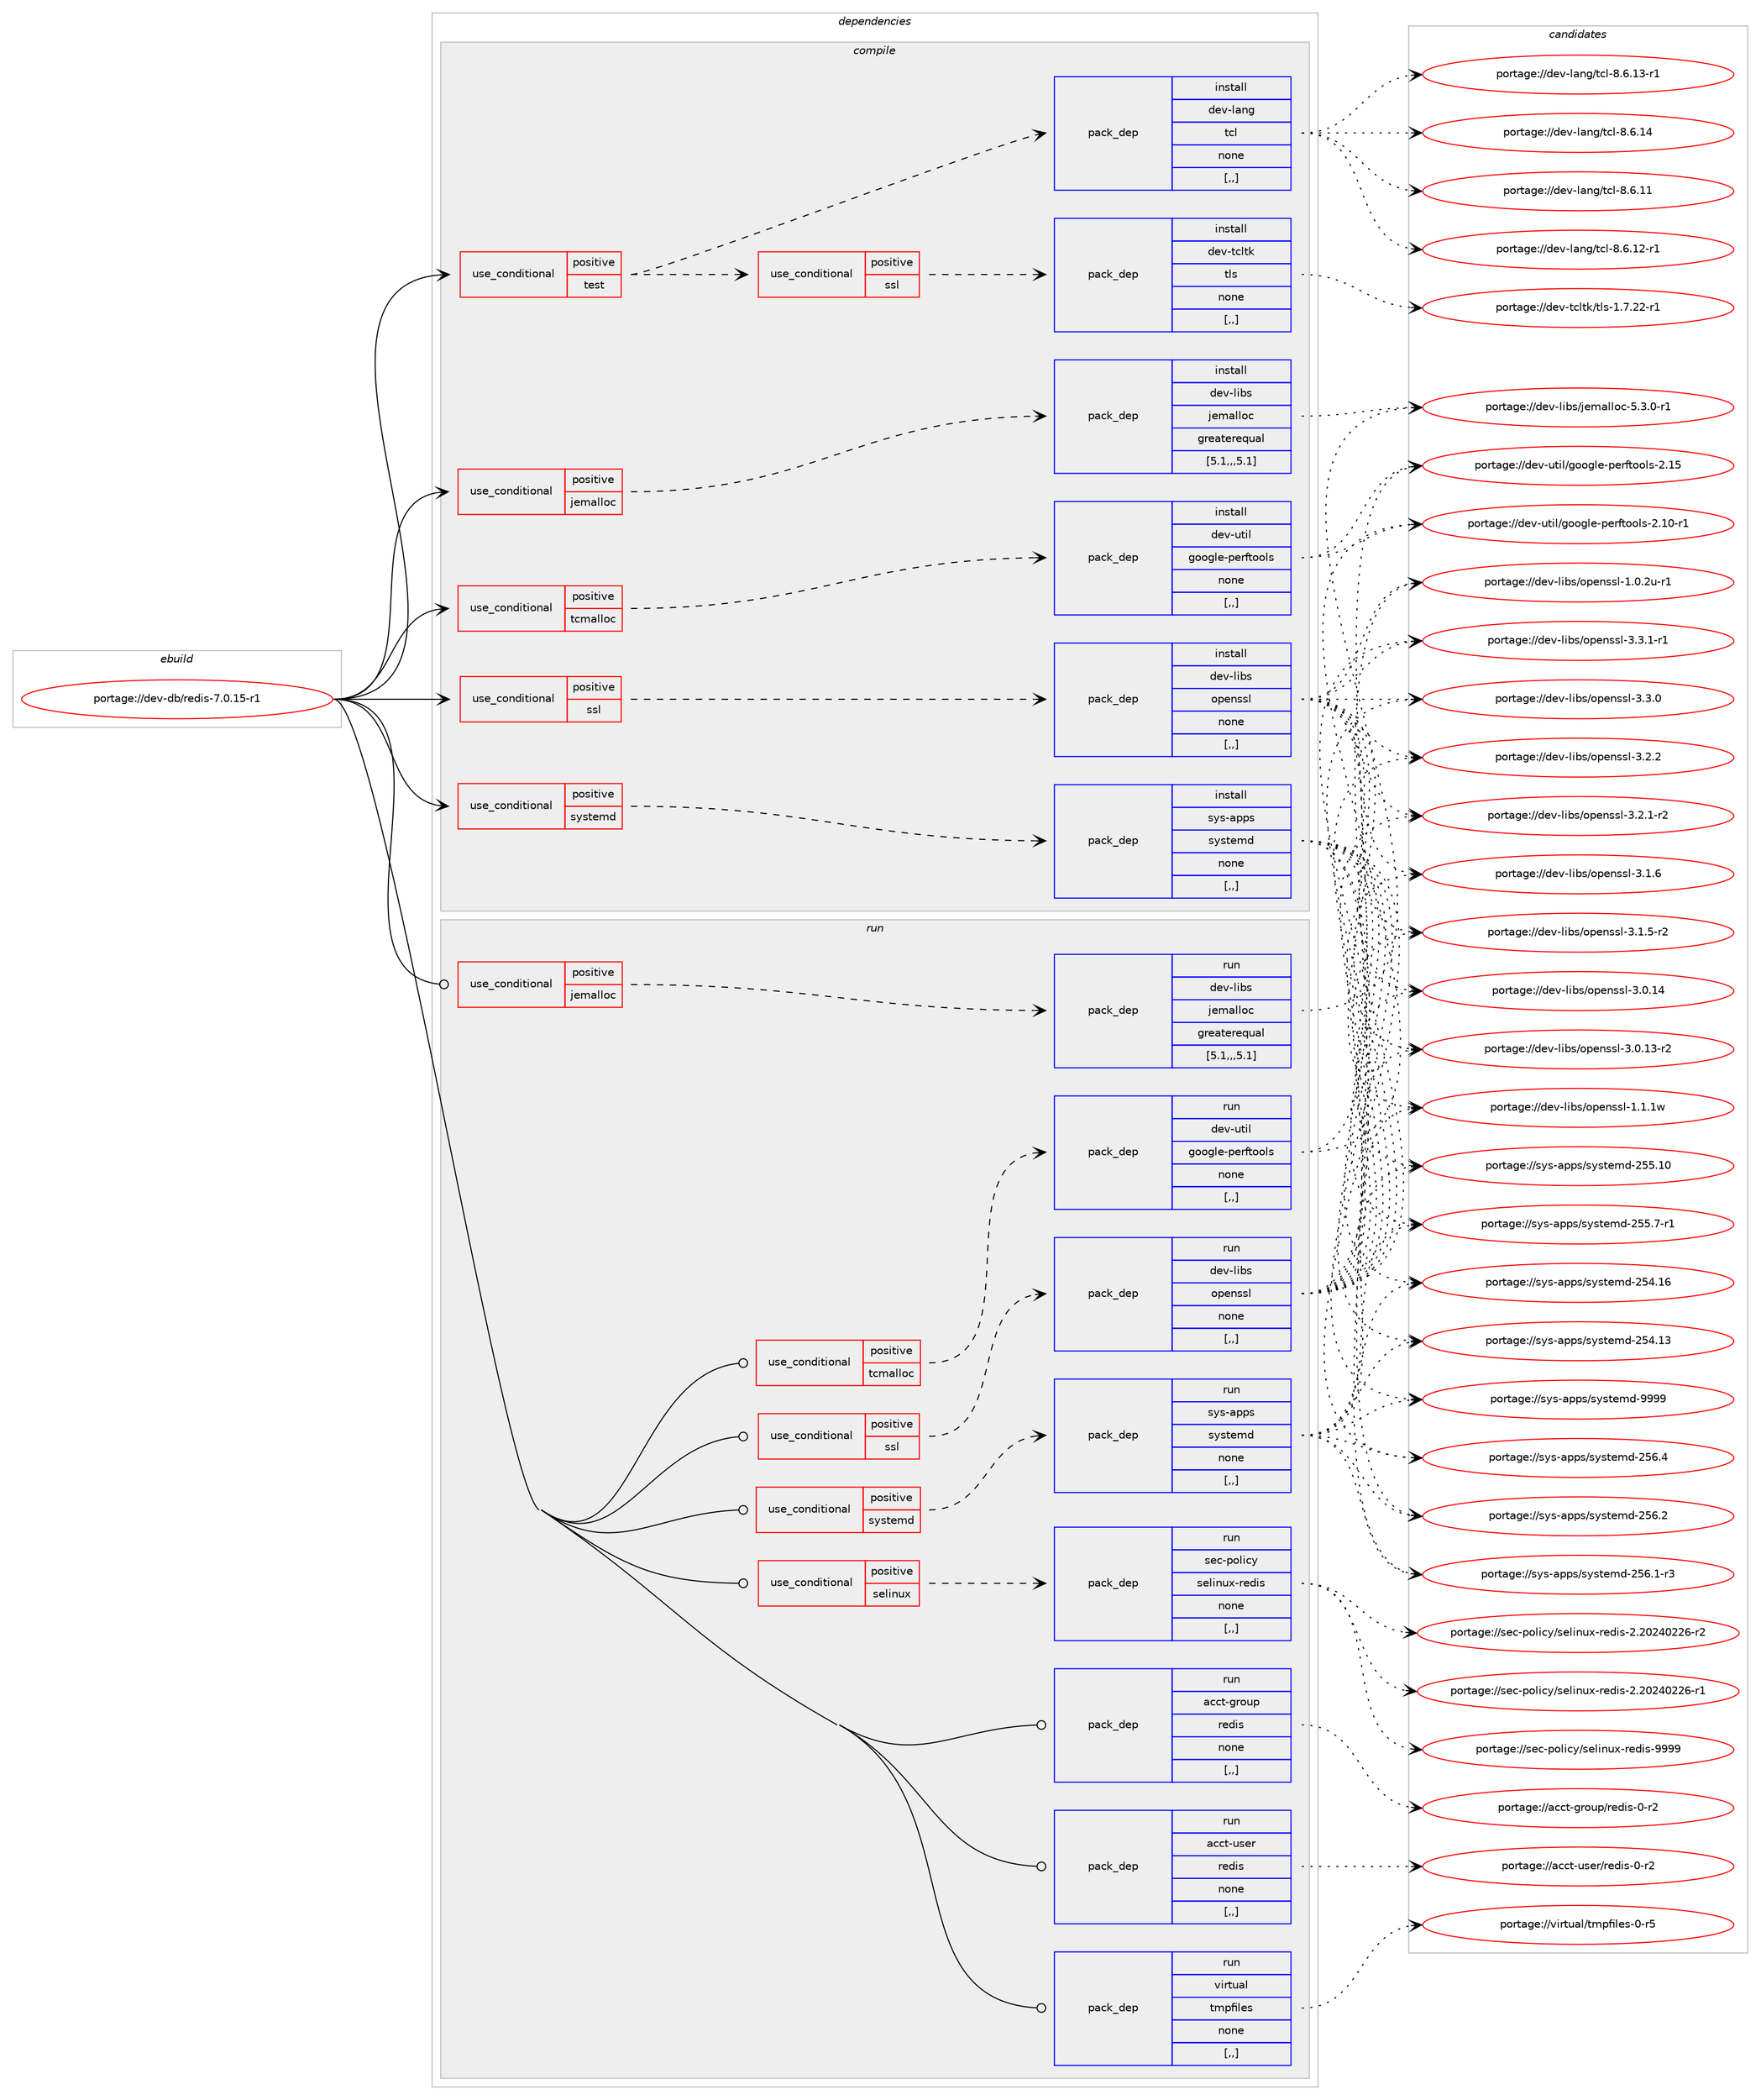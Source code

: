 digraph prolog {

# *************
# Graph options
# *************

newrank=true;
concentrate=true;
compound=true;
graph [rankdir=LR,fontname=Helvetica,fontsize=10,ranksep=1.5];#, ranksep=2.5, nodesep=0.2];
edge  [arrowhead=vee];
node  [fontname=Helvetica,fontsize=10];

# **********
# The ebuild
# **********

subgraph cluster_leftcol {
color=gray;
label=<<i>ebuild</i>>;
id [label="portage://dev-db/redis-7.0.15-r1", color=red, width=4, href="../dev-db/redis-7.0.15-r1.svg"];
}

# ****************
# The dependencies
# ****************

subgraph cluster_midcol {
color=gray;
label=<<i>dependencies</i>>;
subgraph cluster_compile {
fillcolor="#eeeeee";
style=filled;
label=<<i>compile</i>>;
subgraph cond18826 {
dependency71278 [label=<<TABLE BORDER="0" CELLBORDER="1" CELLSPACING="0" CELLPADDING="4"><TR><TD ROWSPAN="3" CELLPADDING="10">use_conditional</TD></TR><TR><TD>positive</TD></TR><TR><TD>jemalloc</TD></TR></TABLE>>, shape=none, color=red];
subgraph pack51502 {
dependency71279 [label=<<TABLE BORDER="0" CELLBORDER="1" CELLSPACING="0" CELLPADDING="4" WIDTH="220"><TR><TD ROWSPAN="6" CELLPADDING="30">pack_dep</TD></TR><TR><TD WIDTH="110">install</TD></TR><TR><TD>dev-libs</TD></TR><TR><TD>jemalloc</TD></TR><TR><TD>greaterequal</TD></TR><TR><TD>[5.1,,,5.1]</TD></TR></TABLE>>, shape=none, color=blue];
}
dependency71278:e -> dependency71279:w [weight=20,style="dashed",arrowhead="vee"];
}
id:e -> dependency71278:w [weight=20,style="solid",arrowhead="vee"];
subgraph cond18827 {
dependency71280 [label=<<TABLE BORDER="0" CELLBORDER="1" CELLSPACING="0" CELLPADDING="4"><TR><TD ROWSPAN="3" CELLPADDING="10">use_conditional</TD></TR><TR><TD>positive</TD></TR><TR><TD>ssl</TD></TR></TABLE>>, shape=none, color=red];
subgraph pack51503 {
dependency71281 [label=<<TABLE BORDER="0" CELLBORDER="1" CELLSPACING="0" CELLPADDING="4" WIDTH="220"><TR><TD ROWSPAN="6" CELLPADDING="30">pack_dep</TD></TR><TR><TD WIDTH="110">install</TD></TR><TR><TD>dev-libs</TD></TR><TR><TD>openssl</TD></TR><TR><TD>none</TD></TR><TR><TD>[,,]</TD></TR></TABLE>>, shape=none, color=blue];
}
dependency71280:e -> dependency71281:w [weight=20,style="dashed",arrowhead="vee"];
}
id:e -> dependency71280:w [weight=20,style="solid",arrowhead="vee"];
subgraph cond18828 {
dependency71282 [label=<<TABLE BORDER="0" CELLBORDER="1" CELLSPACING="0" CELLPADDING="4"><TR><TD ROWSPAN="3" CELLPADDING="10">use_conditional</TD></TR><TR><TD>positive</TD></TR><TR><TD>systemd</TD></TR></TABLE>>, shape=none, color=red];
subgraph pack51504 {
dependency71283 [label=<<TABLE BORDER="0" CELLBORDER="1" CELLSPACING="0" CELLPADDING="4" WIDTH="220"><TR><TD ROWSPAN="6" CELLPADDING="30">pack_dep</TD></TR><TR><TD WIDTH="110">install</TD></TR><TR><TD>sys-apps</TD></TR><TR><TD>systemd</TD></TR><TR><TD>none</TD></TR><TR><TD>[,,]</TD></TR></TABLE>>, shape=none, color=blue];
}
dependency71282:e -> dependency71283:w [weight=20,style="dashed",arrowhead="vee"];
}
id:e -> dependency71282:w [weight=20,style="solid",arrowhead="vee"];
subgraph cond18829 {
dependency71284 [label=<<TABLE BORDER="0" CELLBORDER="1" CELLSPACING="0" CELLPADDING="4"><TR><TD ROWSPAN="3" CELLPADDING="10">use_conditional</TD></TR><TR><TD>positive</TD></TR><TR><TD>tcmalloc</TD></TR></TABLE>>, shape=none, color=red];
subgraph pack51505 {
dependency71285 [label=<<TABLE BORDER="0" CELLBORDER="1" CELLSPACING="0" CELLPADDING="4" WIDTH="220"><TR><TD ROWSPAN="6" CELLPADDING="30">pack_dep</TD></TR><TR><TD WIDTH="110">install</TD></TR><TR><TD>dev-util</TD></TR><TR><TD>google-perftools</TD></TR><TR><TD>none</TD></TR><TR><TD>[,,]</TD></TR></TABLE>>, shape=none, color=blue];
}
dependency71284:e -> dependency71285:w [weight=20,style="dashed",arrowhead="vee"];
}
id:e -> dependency71284:w [weight=20,style="solid",arrowhead="vee"];
subgraph cond18830 {
dependency71286 [label=<<TABLE BORDER="0" CELLBORDER="1" CELLSPACING="0" CELLPADDING="4"><TR><TD ROWSPAN="3" CELLPADDING="10">use_conditional</TD></TR><TR><TD>positive</TD></TR><TR><TD>test</TD></TR></TABLE>>, shape=none, color=red];
subgraph pack51506 {
dependency71287 [label=<<TABLE BORDER="0" CELLBORDER="1" CELLSPACING="0" CELLPADDING="4" WIDTH="220"><TR><TD ROWSPAN="6" CELLPADDING="30">pack_dep</TD></TR><TR><TD WIDTH="110">install</TD></TR><TR><TD>dev-lang</TD></TR><TR><TD>tcl</TD></TR><TR><TD>none</TD></TR><TR><TD>[,,]</TD></TR></TABLE>>, shape=none, color=blue];
}
dependency71286:e -> dependency71287:w [weight=20,style="dashed",arrowhead="vee"];
subgraph cond18831 {
dependency71288 [label=<<TABLE BORDER="0" CELLBORDER="1" CELLSPACING="0" CELLPADDING="4"><TR><TD ROWSPAN="3" CELLPADDING="10">use_conditional</TD></TR><TR><TD>positive</TD></TR><TR><TD>ssl</TD></TR></TABLE>>, shape=none, color=red];
subgraph pack51507 {
dependency71289 [label=<<TABLE BORDER="0" CELLBORDER="1" CELLSPACING="0" CELLPADDING="4" WIDTH="220"><TR><TD ROWSPAN="6" CELLPADDING="30">pack_dep</TD></TR><TR><TD WIDTH="110">install</TD></TR><TR><TD>dev-tcltk</TD></TR><TR><TD>tls</TD></TR><TR><TD>none</TD></TR><TR><TD>[,,]</TD></TR></TABLE>>, shape=none, color=blue];
}
dependency71288:e -> dependency71289:w [weight=20,style="dashed",arrowhead="vee"];
}
dependency71286:e -> dependency71288:w [weight=20,style="dashed",arrowhead="vee"];
}
id:e -> dependency71286:w [weight=20,style="solid",arrowhead="vee"];
}
subgraph cluster_compileandrun {
fillcolor="#eeeeee";
style=filled;
label=<<i>compile and run</i>>;
}
subgraph cluster_run {
fillcolor="#eeeeee";
style=filled;
label=<<i>run</i>>;
subgraph cond18832 {
dependency71290 [label=<<TABLE BORDER="0" CELLBORDER="1" CELLSPACING="0" CELLPADDING="4"><TR><TD ROWSPAN="3" CELLPADDING="10">use_conditional</TD></TR><TR><TD>positive</TD></TR><TR><TD>jemalloc</TD></TR></TABLE>>, shape=none, color=red];
subgraph pack51508 {
dependency71291 [label=<<TABLE BORDER="0" CELLBORDER="1" CELLSPACING="0" CELLPADDING="4" WIDTH="220"><TR><TD ROWSPAN="6" CELLPADDING="30">pack_dep</TD></TR><TR><TD WIDTH="110">run</TD></TR><TR><TD>dev-libs</TD></TR><TR><TD>jemalloc</TD></TR><TR><TD>greaterequal</TD></TR><TR><TD>[5.1,,,5.1]</TD></TR></TABLE>>, shape=none, color=blue];
}
dependency71290:e -> dependency71291:w [weight=20,style="dashed",arrowhead="vee"];
}
id:e -> dependency71290:w [weight=20,style="solid",arrowhead="odot"];
subgraph cond18833 {
dependency71292 [label=<<TABLE BORDER="0" CELLBORDER="1" CELLSPACING="0" CELLPADDING="4"><TR><TD ROWSPAN="3" CELLPADDING="10">use_conditional</TD></TR><TR><TD>positive</TD></TR><TR><TD>selinux</TD></TR></TABLE>>, shape=none, color=red];
subgraph pack51509 {
dependency71293 [label=<<TABLE BORDER="0" CELLBORDER="1" CELLSPACING="0" CELLPADDING="4" WIDTH="220"><TR><TD ROWSPAN="6" CELLPADDING="30">pack_dep</TD></TR><TR><TD WIDTH="110">run</TD></TR><TR><TD>sec-policy</TD></TR><TR><TD>selinux-redis</TD></TR><TR><TD>none</TD></TR><TR><TD>[,,]</TD></TR></TABLE>>, shape=none, color=blue];
}
dependency71292:e -> dependency71293:w [weight=20,style="dashed",arrowhead="vee"];
}
id:e -> dependency71292:w [weight=20,style="solid",arrowhead="odot"];
subgraph cond18834 {
dependency71294 [label=<<TABLE BORDER="0" CELLBORDER="1" CELLSPACING="0" CELLPADDING="4"><TR><TD ROWSPAN="3" CELLPADDING="10">use_conditional</TD></TR><TR><TD>positive</TD></TR><TR><TD>ssl</TD></TR></TABLE>>, shape=none, color=red];
subgraph pack51510 {
dependency71295 [label=<<TABLE BORDER="0" CELLBORDER="1" CELLSPACING="0" CELLPADDING="4" WIDTH="220"><TR><TD ROWSPAN="6" CELLPADDING="30">pack_dep</TD></TR><TR><TD WIDTH="110">run</TD></TR><TR><TD>dev-libs</TD></TR><TR><TD>openssl</TD></TR><TR><TD>none</TD></TR><TR><TD>[,,]</TD></TR></TABLE>>, shape=none, color=blue];
}
dependency71294:e -> dependency71295:w [weight=20,style="dashed",arrowhead="vee"];
}
id:e -> dependency71294:w [weight=20,style="solid",arrowhead="odot"];
subgraph cond18835 {
dependency71296 [label=<<TABLE BORDER="0" CELLBORDER="1" CELLSPACING="0" CELLPADDING="4"><TR><TD ROWSPAN="3" CELLPADDING="10">use_conditional</TD></TR><TR><TD>positive</TD></TR><TR><TD>systemd</TD></TR></TABLE>>, shape=none, color=red];
subgraph pack51511 {
dependency71297 [label=<<TABLE BORDER="0" CELLBORDER="1" CELLSPACING="0" CELLPADDING="4" WIDTH="220"><TR><TD ROWSPAN="6" CELLPADDING="30">pack_dep</TD></TR><TR><TD WIDTH="110">run</TD></TR><TR><TD>sys-apps</TD></TR><TR><TD>systemd</TD></TR><TR><TD>none</TD></TR><TR><TD>[,,]</TD></TR></TABLE>>, shape=none, color=blue];
}
dependency71296:e -> dependency71297:w [weight=20,style="dashed",arrowhead="vee"];
}
id:e -> dependency71296:w [weight=20,style="solid",arrowhead="odot"];
subgraph cond18836 {
dependency71298 [label=<<TABLE BORDER="0" CELLBORDER="1" CELLSPACING="0" CELLPADDING="4"><TR><TD ROWSPAN="3" CELLPADDING="10">use_conditional</TD></TR><TR><TD>positive</TD></TR><TR><TD>tcmalloc</TD></TR></TABLE>>, shape=none, color=red];
subgraph pack51512 {
dependency71299 [label=<<TABLE BORDER="0" CELLBORDER="1" CELLSPACING="0" CELLPADDING="4" WIDTH="220"><TR><TD ROWSPAN="6" CELLPADDING="30">pack_dep</TD></TR><TR><TD WIDTH="110">run</TD></TR><TR><TD>dev-util</TD></TR><TR><TD>google-perftools</TD></TR><TR><TD>none</TD></TR><TR><TD>[,,]</TD></TR></TABLE>>, shape=none, color=blue];
}
dependency71298:e -> dependency71299:w [weight=20,style="dashed",arrowhead="vee"];
}
id:e -> dependency71298:w [weight=20,style="solid",arrowhead="odot"];
subgraph pack51513 {
dependency71300 [label=<<TABLE BORDER="0" CELLBORDER="1" CELLSPACING="0" CELLPADDING="4" WIDTH="220"><TR><TD ROWSPAN="6" CELLPADDING="30">pack_dep</TD></TR><TR><TD WIDTH="110">run</TD></TR><TR><TD>acct-group</TD></TR><TR><TD>redis</TD></TR><TR><TD>none</TD></TR><TR><TD>[,,]</TD></TR></TABLE>>, shape=none, color=blue];
}
id:e -> dependency71300:w [weight=20,style="solid",arrowhead="odot"];
subgraph pack51514 {
dependency71301 [label=<<TABLE BORDER="0" CELLBORDER="1" CELLSPACING="0" CELLPADDING="4" WIDTH="220"><TR><TD ROWSPAN="6" CELLPADDING="30">pack_dep</TD></TR><TR><TD WIDTH="110">run</TD></TR><TR><TD>acct-user</TD></TR><TR><TD>redis</TD></TR><TR><TD>none</TD></TR><TR><TD>[,,]</TD></TR></TABLE>>, shape=none, color=blue];
}
id:e -> dependency71301:w [weight=20,style="solid",arrowhead="odot"];
subgraph pack51515 {
dependency71302 [label=<<TABLE BORDER="0" CELLBORDER="1" CELLSPACING="0" CELLPADDING="4" WIDTH="220"><TR><TD ROWSPAN="6" CELLPADDING="30">pack_dep</TD></TR><TR><TD WIDTH="110">run</TD></TR><TR><TD>virtual</TD></TR><TR><TD>tmpfiles</TD></TR><TR><TD>none</TD></TR><TR><TD>[,,]</TD></TR></TABLE>>, shape=none, color=blue];
}
id:e -> dependency71302:w [weight=20,style="solid",arrowhead="odot"];
}
}

# **************
# The candidates
# **************

subgraph cluster_choices {
rank=same;
color=gray;
label=<<i>candidates</i>>;

subgraph choice51502 {
color=black;
nodesep=1;
choice10010111845108105981154710610110997108108111994553465146484511449 [label="portage://dev-libs/jemalloc-5.3.0-r1", color=red, width=4,href="../dev-libs/jemalloc-5.3.0-r1.svg"];
dependency71279:e -> choice10010111845108105981154710610110997108108111994553465146484511449:w [style=dotted,weight="100"];
}
subgraph choice51503 {
color=black;
nodesep=1;
choice1001011184510810598115471111121011101151151084551465146494511449 [label="portage://dev-libs/openssl-3.3.1-r1", color=red, width=4,href="../dev-libs/openssl-3.3.1-r1.svg"];
choice100101118451081059811547111112101110115115108455146514648 [label="portage://dev-libs/openssl-3.3.0", color=red, width=4,href="../dev-libs/openssl-3.3.0.svg"];
choice100101118451081059811547111112101110115115108455146504650 [label="portage://dev-libs/openssl-3.2.2", color=red, width=4,href="../dev-libs/openssl-3.2.2.svg"];
choice1001011184510810598115471111121011101151151084551465046494511450 [label="portage://dev-libs/openssl-3.2.1-r2", color=red, width=4,href="../dev-libs/openssl-3.2.1-r2.svg"];
choice100101118451081059811547111112101110115115108455146494654 [label="portage://dev-libs/openssl-3.1.6", color=red, width=4,href="../dev-libs/openssl-3.1.6.svg"];
choice1001011184510810598115471111121011101151151084551464946534511450 [label="portage://dev-libs/openssl-3.1.5-r2", color=red, width=4,href="../dev-libs/openssl-3.1.5-r2.svg"];
choice10010111845108105981154711111210111011511510845514648464952 [label="portage://dev-libs/openssl-3.0.14", color=red, width=4,href="../dev-libs/openssl-3.0.14.svg"];
choice100101118451081059811547111112101110115115108455146484649514511450 [label="portage://dev-libs/openssl-3.0.13-r2", color=red, width=4,href="../dev-libs/openssl-3.0.13-r2.svg"];
choice100101118451081059811547111112101110115115108454946494649119 [label="portage://dev-libs/openssl-1.1.1w", color=red, width=4,href="../dev-libs/openssl-1.1.1w.svg"];
choice1001011184510810598115471111121011101151151084549464846501174511449 [label="portage://dev-libs/openssl-1.0.2u-r1", color=red, width=4,href="../dev-libs/openssl-1.0.2u-r1.svg"];
dependency71281:e -> choice1001011184510810598115471111121011101151151084551465146494511449:w [style=dotted,weight="100"];
dependency71281:e -> choice100101118451081059811547111112101110115115108455146514648:w [style=dotted,weight="100"];
dependency71281:e -> choice100101118451081059811547111112101110115115108455146504650:w [style=dotted,weight="100"];
dependency71281:e -> choice1001011184510810598115471111121011101151151084551465046494511450:w [style=dotted,weight="100"];
dependency71281:e -> choice100101118451081059811547111112101110115115108455146494654:w [style=dotted,weight="100"];
dependency71281:e -> choice1001011184510810598115471111121011101151151084551464946534511450:w [style=dotted,weight="100"];
dependency71281:e -> choice10010111845108105981154711111210111011511510845514648464952:w [style=dotted,weight="100"];
dependency71281:e -> choice100101118451081059811547111112101110115115108455146484649514511450:w [style=dotted,weight="100"];
dependency71281:e -> choice100101118451081059811547111112101110115115108454946494649119:w [style=dotted,weight="100"];
dependency71281:e -> choice1001011184510810598115471111121011101151151084549464846501174511449:w [style=dotted,weight="100"];
}
subgraph choice51504 {
color=black;
nodesep=1;
choice1151211154597112112115471151211151161011091004557575757 [label="portage://sys-apps/systemd-9999", color=red, width=4,href="../sys-apps/systemd-9999.svg"];
choice115121115459711211211547115121115116101109100455053544652 [label="portage://sys-apps/systemd-256.4", color=red, width=4,href="../sys-apps/systemd-256.4.svg"];
choice115121115459711211211547115121115116101109100455053544650 [label="portage://sys-apps/systemd-256.2", color=red, width=4,href="../sys-apps/systemd-256.2.svg"];
choice1151211154597112112115471151211151161011091004550535446494511451 [label="portage://sys-apps/systemd-256.1-r3", color=red, width=4,href="../sys-apps/systemd-256.1-r3.svg"];
choice11512111545971121121154711512111511610110910045505353464948 [label="portage://sys-apps/systemd-255.10", color=red, width=4,href="../sys-apps/systemd-255.10.svg"];
choice1151211154597112112115471151211151161011091004550535346554511449 [label="portage://sys-apps/systemd-255.7-r1", color=red, width=4,href="../sys-apps/systemd-255.7-r1.svg"];
choice11512111545971121121154711512111511610110910045505352464954 [label="portage://sys-apps/systemd-254.16", color=red, width=4,href="../sys-apps/systemd-254.16.svg"];
choice11512111545971121121154711512111511610110910045505352464951 [label="portage://sys-apps/systemd-254.13", color=red, width=4,href="../sys-apps/systemd-254.13.svg"];
dependency71283:e -> choice1151211154597112112115471151211151161011091004557575757:w [style=dotted,weight="100"];
dependency71283:e -> choice115121115459711211211547115121115116101109100455053544652:w [style=dotted,weight="100"];
dependency71283:e -> choice115121115459711211211547115121115116101109100455053544650:w [style=dotted,weight="100"];
dependency71283:e -> choice1151211154597112112115471151211151161011091004550535446494511451:w [style=dotted,weight="100"];
dependency71283:e -> choice11512111545971121121154711512111511610110910045505353464948:w [style=dotted,weight="100"];
dependency71283:e -> choice1151211154597112112115471151211151161011091004550535346554511449:w [style=dotted,weight="100"];
dependency71283:e -> choice11512111545971121121154711512111511610110910045505352464954:w [style=dotted,weight="100"];
dependency71283:e -> choice11512111545971121121154711512111511610110910045505352464951:w [style=dotted,weight="100"];
}
subgraph choice51505 {
color=black;
nodesep=1;
choice1001011184511711610510847103111111103108101451121011141021161111111081154550464953 [label="portage://dev-util/google-perftools-2.15", color=red, width=4,href="../dev-util/google-perftools-2.15.svg"];
choice10010111845117116105108471031111111031081014511210111410211611111110811545504649484511449 [label="portage://dev-util/google-perftools-2.10-r1", color=red, width=4,href="../dev-util/google-perftools-2.10-r1.svg"];
dependency71285:e -> choice1001011184511711610510847103111111103108101451121011141021161111111081154550464953:w [style=dotted,weight="100"];
dependency71285:e -> choice10010111845117116105108471031111111031081014511210111410211611111110811545504649484511449:w [style=dotted,weight="100"];
}
subgraph choice51506 {
color=black;
nodesep=1;
choice1001011184510897110103471169910845564654464952 [label="portage://dev-lang/tcl-8.6.14", color=red, width=4,href="../dev-lang/tcl-8.6.14.svg"];
choice10010111845108971101034711699108455646544649514511449 [label="portage://dev-lang/tcl-8.6.13-r1", color=red, width=4,href="../dev-lang/tcl-8.6.13-r1.svg"];
choice10010111845108971101034711699108455646544649504511449 [label="portage://dev-lang/tcl-8.6.12-r1", color=red, width=4,href="../dev-lang/tcl-8.6.12-r1.svg"];
choice1001011184510897110103471169910845564654464949 [label="portage://dev-lang/tcl-8.6.11", color=red, width=4,href="../dev-lang/tcl-8.6.11.svg"];
dependency71287:e -> choice1001011184510897110103471169910845564654464952:w [style=dotted,weight="100"];
dependency71287:e -> choice10010111845108971101034711699108455646544649514511449:w [style=dotted,weight="100"];
dependency71287:e -> choice10010111845108971101034711699108455646544649504511449:w [style=dotted,weight="100"];
dependency71287:e -> choice1001011184510897110103471169910845564654464949:w [style=dotted,weight="100"];
}
subgraph choice51507 {
color=black;
nodesep=1;
choice100101118451169910811610747116108115454946554650504511449 [label="portage://dev-tcltk/tls-1.7.22-r1", color=red, width=4,href="../dev-tcltk/tls-1.7.22-r1.svg"];
dependency71289:e -> choice100101118451169910811610747116108115454946554650504511449:w [style=dotted,weight="100"];
}
subgraph choice51508 {
color=black;
nodesep=1;
choice10010111845108105981154710610110997108108111994553465146484511449 [label="portage://dev-libs/jemalloc-5.3.0-r1", color=red, width=4,href="../dev-libs/jemalloc-5.3.0-r1.svg"];
dependency71291:e -> choice10010111845108105981154710610110997108108111994553465146484511449:w [style=dotted,weight="100"];
}
subgraph choice51509 {
color=black;
nodesep=1;
choice11510199451121111081059912147115101108105110117120451141011001051154557575757 [label="portage://sec-policy/selinux-redis-9999", color=red, width=4,href="../sec-policy/selinux-redis-9999.svg"];
choice115101994511211110810599121471151011081051101171204511410110010511545504650485052485050544511450 [label="portage://sec-policy/selinux-redis-2.20240226-r2", color=red, width=4,href="../sec-policy/selinux-redis-2.20240226-r2.svg"];
choice115101994511211110810599121471151011081051101171204511410110010511545504650485052485050544511449 [label="portage://sec-policy/selinux-redis-2.20240226-r1", color=red, width=4,href="../sec-policy/selinux-redis-2.20240226-r1.svg"];
dependency71293:e -> choice11510199451121111081059912147115101108105110117120451141011001051154557575757:w [style=dotted,weight="100"];
dependency71293:e -> choice115101994511211110810599121471151011081051101171204511410110010511545504650485052485050544511450:w [style=dotted,weight="100"];
dependency71293:e -> choice115101994511211110810599121471151011081051101171204511410110010511545504650485052485050544511449:w [style=dotted,weight="100"];
}
subgraph choice51510 {
color=black;
nodesep=1;
choice1001011184510810598115471111121011101151151084551465146494511449 [label="portage://dev-libs/openssl-3.3.1-r1", color=red, width=4,href="../dev-libs/openssl-3.3.1-r1.svg"];
choice100101118451081059811547111112101110115115108455146514648 [label="portage://dev-libs/openssl-3.3.0", color=red, width=4,href="../dev-libs/openssl-3.3.0.svg"];
choice100101118451081059811547111112101110115115108455146504650 [label="portage://dev-libs/openssl-3.2.2", color=red, width=4,href="../dev-libs/openssl-3.2.2.svg"];
choice1001011184510810598115471111121011101151151084551465046494511450 [label="portage://dev-libs/openssl-3.2.1-r2", color=red, width=4,href="../dev-libs/openssl-3.2.1-r2.svg"];
choice100101118451081059811547111112101110115115108455146494654 [label="portage://dev-libs/openssl-3.1.6", color=red, width=4,href="../dev-libs/openssl-3.1.6.svg"];
choice1001011184510810598115471111121011101151151084551464946534511450 [label="portage://dev-libs/openssl-3.1.5-r2", color=red, width=4,href="../dev-libs/openssl-3.1.5-r2.svg"];
choice10010111845108105981154711111210111011511510845514648464952 [label="portage://dev-libs/openssl-3.0.14", color=red, width=4,href="../dev-libs/openssl-3.0.14.svg"];
choice100101118451081059811547111112101110115115108455146484649514511450 [label="portage://dev-libs/openssl-3.0.13-r2", color=red, width=4,href="../dev-libs/openssl-3.0.13-r2.svg"];
choice100101118451081059811547111112101110115115108454946494649119 [label="portage://dev-libs/openssl-1.1.1w", color=red, width=4,href="../dev-libs/openssl-1.1.1w.svg"];
choice1001011184510810598115471111121011101151151084549464846501174511449 [label="portage://dev-libs/openssl-1.0.2u-r1", color=red, width=4,href="../dev-libs/openssl-1.0.2u-r1.svg"];
dependency71295:e -> choice1001011184510810598115471111121011101151151084551465146494511449:w [style=dotted,weight="100"];
dependency71295:e -> choice100101118451081059811547111112101110115115108455146514648:w [style=dotted,weight="100"];
dependency71295:e -> choice100101118451081059811547111112101110115115108455146504650:w [style=dotted,weight="100"];
dependency71295:e -> choice1001011184510810598115471111121011101151151084551465046494511450:w [style=dotted,weight="100"];
dependency71295:e -> choice100101118451081059811547111112101110115115108455146494654:w [style=dotted,weight="100"];
dependency71295:e -> choice1001011184510810598115471111121011101151151084551464946534511450:w [style=dotted,weight="100"];
dependency71295:e -> choice10010111845108105981154711111210111011511510845514648464952:w [style=dotted,weight="100"];
dependency71295:e -> choice100101118451081059811547111112101110115115108455146484649514511450:w [style=dotted,weight="100"];
dependency71295:e -> choice100101118451081059811547111112101110115115108454946494649119:w [style=dotted,weight="100"];
dependency71295:e -> choice1001011184510810598115471111121011101151151084549464846501174511449:w [style=dotted,weight="100"];
}
subgraph choice51511 {
color=black;
nodesep=1;
choice1151211154597112112115471151211151161011091004557575757 [label="portage://sys-apps/systemd-9999", color=red, width=4,href="../sys-apps/systemd-9999.svg"];
choice115121115459711211211547115121115116101109100455053544652 [label="portage://sys-apps/systemd-256.4", color=red, width=4,href="../sys-apps/systemd-256.4.svg"];
choice115121115459711211211547115121115116101109100455053544650 [label="portage://sys-apps/systemd-256.2", color=red, width=4,href="../sys-apps/systemd-256.2.svg"];
choice1151211154597112112115471151211151161011091004550535446494511451 [label="portage://sys-apps/systemd-256.1-r3", color=red, width=4,href="../sys-apps/systemd-256.1-r3.svg"];
choice11512111545971121121154711512111511610110910045505353464948 [label="portage://sys-apps/systemd-255.10", color=red, width=4,href="../sys-apps/systemd-255.10.svg"];
choice1151211154597112112115471151211151161011091004550535346554511449 [label="portage://sys-apps/systemd-255.7-r1", color=red, width=4,href="../sys-apps/systemd-255.7-r1.svg"];
choice11512111545971121121154711512111511610110910045505352464954 [label="portage://sys-apps/systemd-254.16", color=red, width=4,href="../sys-apps/systemd-254.16.svg"];
choice11512111545971121121154711512111511610110910045505352464951 [label="portage://sys-apps/systemd-254.13", color=red, width=4,href="../sys-apps/systemd-254.13.svg"];
dependency71297:e -> choice1151211154597112112115471151211151161011091004557575757:w [style=dotted,weight="100"];
dependency71297:e -> choice115121115459711211211547115121115116101109100455053544652:w [style=dotted,weight="100"];
dependency71297:e -> choice115121115459711211211547115121115116101109100455053544650:w [style=dotted,weight="100"];
dependency71297:e -> choice1151211154597112112115471151211151161011091004550535446494511451:w [style=dotted,weight="100"];
dependency71297:e -> choice11512111545971121121154711512111511610110910045505353464948:w [style=dotted,weight="100"];
dependency71297:e -> choice1151211154597112112115471151211151161011091004550535346554511449:w [style=dotted,weight="100"];
dependency71297:e -> choice11512111545971121121154711512111511610110910045505352464954:w [style=dotted,weight="100"];
dependency71297:e -> choice11512111545971121121154711512111511610110910045505352464951:w [style=dotted,weight="100"];
}
subgraph choice51512 {
color=black;
nodesep=1;
choice1001011184511711610510847103111111103108101451121011141021161111111081154550464953 [label="portage://dev-util/google-perftools-2.15", color=red, width=4,href="../dev-util/google-perftools-2.15.svg"];
choice10010111845117116105108471031111111031081014511210111410211611111110811545504649484511449 [label="portage://dev-util/google-perftools-2.10-r1", color=red, width=4,href="../dev-util/google-perftools-2.10-r1.svg"];
dependency71299:e -> choice1001011184511711610510847103111111103108101451121011141021161111111081154550464953:w [style=dotted,weight="100"];
dependency71299:e -> choice10010111845117116105108471031111111031081014511210111410211611111110811545504649484511449:w [style=dotted,weight="100"];
}
subgraph choice51513 {
color=black;
nodesep=1;
choice979999116451031141111171124711410110010511545484511450 [label="portage://acct-group/redis-0-r2", color=red, width=4,href="../acct-group/redis-0-r2.svg"];
dependency71300:e -> choice979999116451031141111171124711410110010511545484511450:w [style=dotted,weight="100"];
}
subgraph choice51514 {
color=black;
nodesep=1;
choice979999116451171151011144711410110010511545484511450 [label="portage://acct-user/redis-0-r2", color=red, width=4,href="../acct-user/redis-0-r2.svg"];
dependency71301:e -> choice979999116451171151011144711410110010511545484511450:w [style=dotted,weight="100"];
}
subgraph choice51515 {
color=black;
nodesep=1;
choice118105114116117971084711610911210210510810111545484511453 [label="portage://virtual/tmpfiles-0-r5", color=red, width=4,href="../virtual/tmpfiles-0-r5.svg"];
dependency71302:e -> choice118105114116117971084711610911210210510810111545484511453:w [style=dotted,weight="100"];
}
}

}
